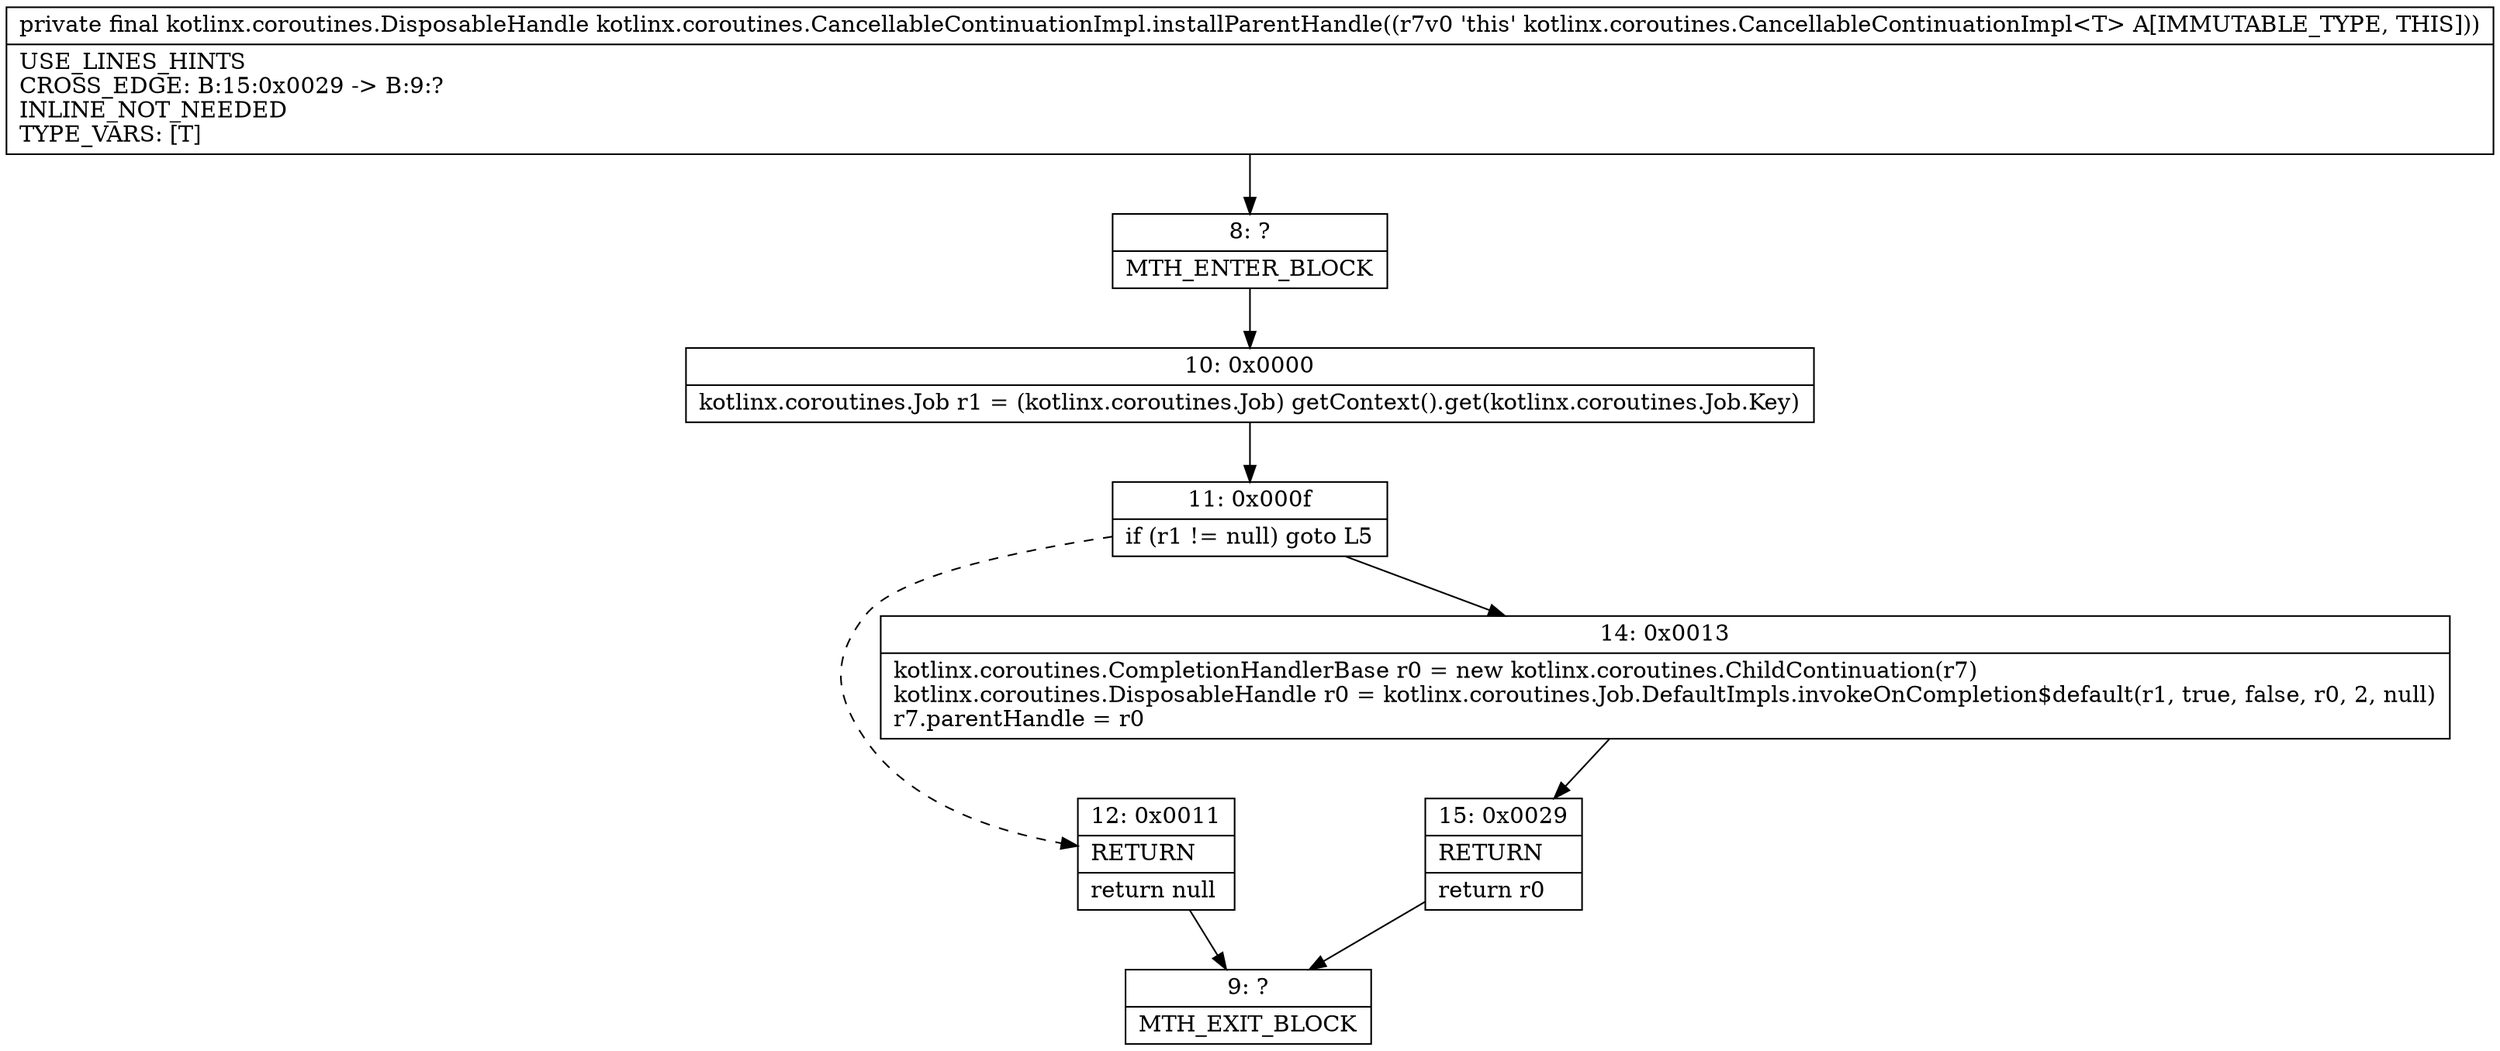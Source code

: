 digraph "CFG forkotlinx.coroutines.CancellableContinuationImpl.installParentHandle()Lkotlinx\/coroutines\/DisposableHandle;" {
Node_8 [shape=record,label="{8\:\ ?|MTH_ENTER_BLOCK\l}"];
Node_10 [shape=record,label="{10\:\ 0x0000|kotlinx.coroutines.Job r1 = (kotlinx.coroutines.Job) getContext().get(kotlinx.coroutines.Job.Key)\l}"];
Node_11 [shape=record,label="{11\:\ 0x000f|if (r1 != null) goto L5\l}"];
Node_12 [shape=record,label="{12\:\ 0x0011|RETURN\l|return null\l}"];
Node_9 [shape=record,label="{9\:\ ?|MTH_EXIT_BLOCK\l}"];
Node_14 [shape=record,label="{14\:\ 0x0013|kotlinx.coroutines.CompletionHandlerBase r0 = new kotlinx.coroutines.ChildContinuation(r7)\lkotlinx.coroutines.DisposableHandle r0 = kotlinx.coroutines.Job.DefaultImpls.invokeOnCompletion$default(r1, true, false, r0, 2, null)\lr7.parentHandle = r0\l}"];
Node_15 [shape=record,label="{15\:\ 0x0029|RETURN\l|return r0\l}"];
MethodNode[shape=record,label="{private final kotlinx.coroutines.DisposableHandle kotlinx.coroutines.CancellableContinuationImpl.installParentHandle((r7v0 'this' kotlinx.coroutines.CancellableContinuationImpl\<T\> A[IMMUTABLE_TYPE, THIS]))  | USE_LINES_HINTS\lCROSS_EDGE: B:15:0x0029 \-\> B:9:?\lINLINE_NOT_NEEDED\lTYPE_VARS: [T]\l}"];
MethodNode -> Node_8;Node_8 -> Node_10;
Node_10 -> Node_11;
Node_11 -> Node_12[style=dashed];
Node_11 -> Node_14;
Node_12 -> Node_9;
Node_14 -> Node_15;
Node_15 -> Node_9;
}

